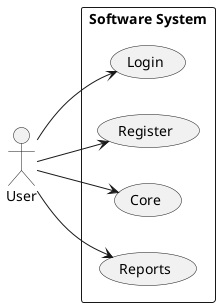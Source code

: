 // UseCase Diagram
// ILAN PERETZ | 7.1.2025

@startuml "usecase-diagram"

   left to right direction
   actor "User" as user1 
   ' actor "Admin" as user2

   rectangle "Software System" {
      usecase "Login" as useCase1 
      usecase "Register" as useCase2 
      usecase "Core" as useCase3 
      usecase "Reports" as useCase4 
   } 

   user1 --> useCase1
   user1 --> useCase2
   user1 --> useCase3
   user1 --> useCase4
@enduml

 ' !theme toy
   ' skinparam actorStyle awesome
   ' left to right direction
   ' actor "user1" as user1 
   ' actor "user1\n(admin)" as adminuser1 #gray;line:blue;line.bold;text:blue

   ' rectangle "System Use Cases" {
   '    usecase "Login" as useCase1 #line.bold
   '    usecase "Register" as useCase2 #line.bold
   '    usecase "Send Message" as useCase3 #line.bold
   '    usecase "Recive Message" as useCase4 #line.bold
   '    usecase "Show Messages" as useCase5 #line.bold
   ' } 

   ' user1 --> useCase1
   ' user1 --> useCase2
   ' user1 --> useCase3
   ' user1 --> useCase4

   ' adminuser1 --> useCase1 #line:blue;line.dashed
   ' adminuser1 --> useCase2 #line:blue;line.dashed
   ' adminuser1 --> useCase3 #line:blue;line.dashed
   ' adminuser1 --> useCase4 #line:blue;line.dashed
   ' adminuser1 --> useCase5 #line:blue;line.dashed

   ' note right of useCase1 
   '    התחברות 
   '    ע"י שם-משתמש וסיסמה
   ' end note

   ' note right of useCase2
   '    רישום 
   '    ע"י הזנת נתונים
   ' end note 

   ' note right of useCase3
   '    שליחת הודעה מוצפנת 
   '    Send increepted message
   ' end note 

   ' note right of useCase4
   '    קבלת הודעה מוצפנת 
   '    אפשר גם בעברית
   ' end note

   ' note right of useCase5
   '    הצגת כל ההודעות 
   '    בצורה מרוכזת ע"י גריד
   ' end note 

   ' note bottom of user1 : Registered User1

   ' package "LogicTier" {
   '    usecase "Pages" as useCase5
   '    usecase "Services" as useCase6
   '    usecase "Repositories" as useCase7
   '    usecase "Rest Controller API" as useCase8
   ' }

   ' useCase3 --> useCase5

   
' @enduml